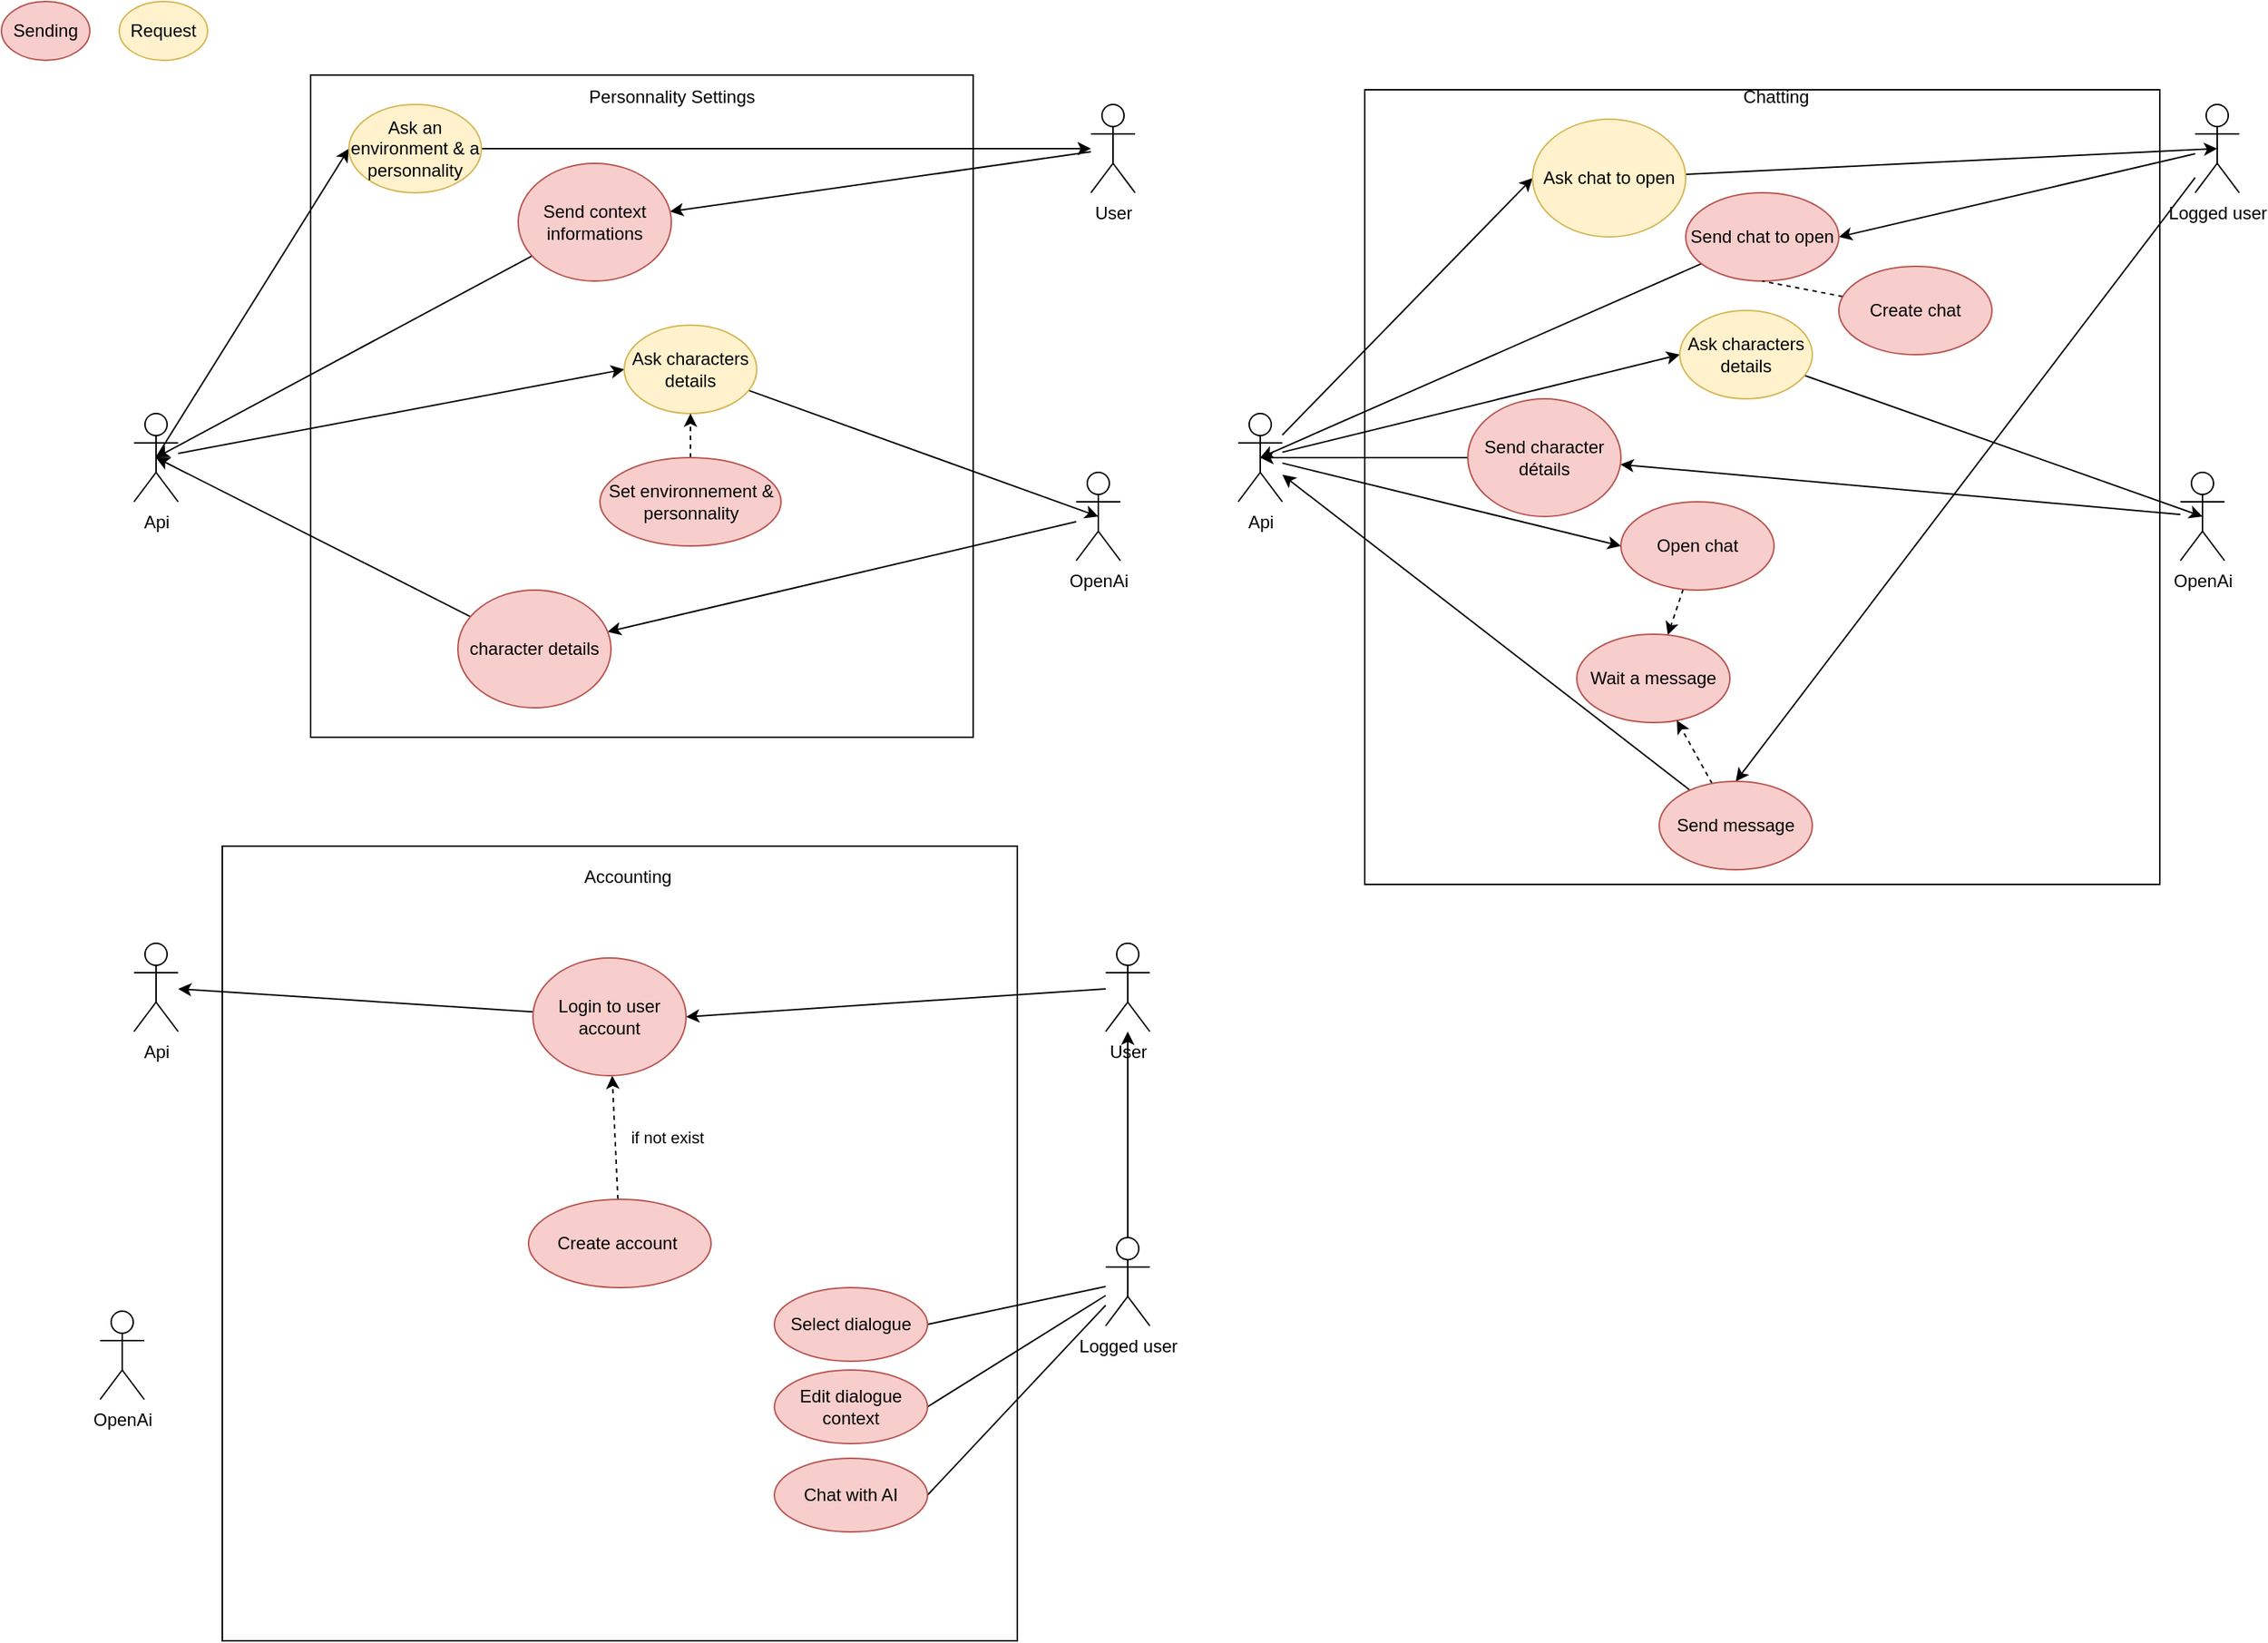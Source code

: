 <mxfile version="20.8.5" type="github" pages="3">
  <diagram id="QrX-EznrX8NcuX-Z5qwo" name="UseCase">
    <mxGraphModel dx="4200" dy="2164" grid="1" gridSize="10" guides="1" tooltips="1" connect="1" arrows="1" fold="1" page="1" pageScale="1" pageWidth="827" pageHeight="1169" math="0" shadow="0">
      <root>
        <mxCell id="0" />
        <mxCell id="1" parent="0" />
        <mxCell id="k7uYUYKEQTDLJ0aiQLSv-1" value="" style="whiteSpace=wrap;html=1;aspect=fixed;" parent="1" vertex="1">
          <mxGeometry x="220" y="60" width="450" height="450" as="geometry" />
        </mxCell>
        <mxCell id="k7uYUYKEQTDLJ0aiQLSv-32" style="edgeStyle=none;rounded=0;orthogonalLoop=1;jettySize=auto;html=1;" parent="1" source="k7uYUYKEQTDLJ0aiQLSv-2" target="k7uYUYKEQTDLJ0aiQLSv-31" edge="1">
          <mxGeometry relative="1" as="geometry" />
        </mxCell>
        <mxCell id="k7uYUYKEQTDLJ0aiQLSv-2" value="User" style="shape=umlActor;verticalLabelPosition=bottom;verticalAlign=top;html=1;outlineConnect=0;" parent="1" vertex="1">
          <mxGeometry x="750" y="80" width="30" height="60" as="geometry" />
        </mxCell>
        <mxCell id="k7uYUYKEQTDLJ0aiQLSv-54" style="edgeStyle=none;rounded=0;orthogonalLoop=1;jettySize=auto;html=1;" parent="1" source="k7uYUYKEQTDLJ0aiQLSv-3" target="k7uYUYKEQTDLJ0aiQLSv-35" edge="1">
          <mxGeometry relative="1" as="geometry" />
        </mxCell>
        <mxCell id="k7uYUYKEQTDLJ0aiQLSv-3" value="OpenAi" style="shape=umlActor;verticalLabelPosition=bottom;verticalAlign=top;html=1;outlineConnect=0;" parent="1" vertex="1">
          <mxGeometry x="740" y="330" width="30" height="60" as="geometry" />
        </mxCell>
        <mxCell id="k7uYUYKEQTDLJ0aiQLSv-8" style="rounded=0;orthogonalLoop=1;jettySize=auto;html=1;exitX=0.5;exitY=0.5;exitDx=0;exitDy=0;exitPerimeter=0;entryX=0;entryY=0.5;entryDx=0;entryDy=0;" parent="1" source="k7uYUYKEQTDLJ0aiQLSv-4" target="k7uYUYKEQTDLJ0aiQLSv-7" edge="1">
          <mxGeometry relative="1" as="geometry" />
        </mxCell>
        <mxCell id="k7uYUYKEQTDLJ0aiQLSv-44" style="edgeStyle=none;rounded=0;orthogonalLoop=1;jettySize=auto;html=1;entryX=0;entryY=0.5;entryDx=0;entryDy=0;" parent="1" source="k7uYUYKEQTDLJ0aiQLSv-4" target="k7uYUYKEQTDLJ0aiQLSv-43" edge="1">
          <mxGeometry relative="1" as="geometry" />
        </mxCell>
        <mxCell id="k7uYUYKEQTDLJ0aiQLSv-4" value="Api" style="shape=umlActor;verticalLabelPosition=bottom;verticalAlign=top;html=1;outlineConnect=0;" parent="1" vertex="1">
          <mxGeometry x="100" y="290" width="30" height="60" as="geometry" />
        </mxCell>
        <mxCell id="k7uYUYKEQTDLJ0aiQLSv-10" style="rounded=0;orthogonalLoop=1;jettySize=auto;html=1;" parent="1" source="k7uYUYKEQTDLJ0aiQLSv-7" target="k7uYUYKEQTDLJ0aiQLSv-2" edge="1">
          <mxGeometry relative="1" as="geometry" />
        </mxCell>
        <mxCell id="k7uYUYKEQTDLJ0aiQLSv-7" value="&lt;div&gt;Ask an environment &amp;amp; a personnality&lt;/div&gt;" style="ellipse;whiteSpace=wrap;html=1;fillColor=#fff2cc;strokeColor=#d6b656;" parent="1" vertex="1">
          <mxGeometry x="246" y="80" width="90" height="60" as="geometry" />
        </mxCell>
        <mxCell id="k7uYUYKEQTDLJ0aiQLSv-42" style="edgeStyle=none;rounded=0;orthogonalLoop=1;jettySize=auto;html=1;entryX=0.5;entryY=0.5;entryDx=0;entryDy=0;entryPerimeter=0;" parent="1" source="k7uYUYKEQTDLJ0aiQLSv-31" target="k7uYUYKEQTDLJ0aiQLSv-4" edge="1">
          <mxGeometry relative="1" as="geometry" />
        </mxCell>
        <mxCell id="k7uYUYKEQTDLJ0aiQLSv-31" value="&lt;div&gt;Send context informations&lt;/div&gt;" style="ellipse;whiteSpace=wrap;html=1;fillColor=#f8cecc;strokeColor=#b85450;" parent="1" vertex="1">
          <mxGeometry x="361" y="120" width="104" height="80" as="geometry" />
        </mxCell>
        <mxCell id="k7uYUYKEQTDLJ0aiQLSv-55" style="edgeStyle=none;rounded=0;orthogonalLoop=1;jettySize=auto;html=1;entryX=0.5;entryY=0.5;entryDx=0;entryDy=0;entryPerimeter=0;" parent="1" source="k7uYUYKEQTDLJ0aiQLSv-35" target="k7uYUYKEQTDLJ0aiQLSv-4" edge="1">
          <mxGeometry relative="1" as="geometry" />
        </mxCell>
        <mxCell id="k7uYUYKEQTDLJ0aiQLSv-35" value="character details" style="ellipse;whiteSpace=wrap;html=1;fillColor=#f8cecc;strokeColor=#b85450;" parent="1" vertex="1">
          <mxGeometry x="320" y="410" width="104" height="80" as="geometry" />
        </mxCell>
        <mxCell id="k7uYUYKEQTDLJ0aiQLSv-46" style="edgeStyle=none;rounded=0;orthogonalLoop=1;jettySize=auto;html=1;entryX=0.5;entryY=0.5;entryDx=0;entryDy=0;entryPerimeter=0;" parent="1" source="k7uYUYKEQTDLJ0aiQLSv-43" target="k7uYUYKEQTDLJ0aiQLSv-3" edge="1">
          <mxGeometry relative="1" as="geometry" />
        </mxCell>
        <mxCell id="k7uYUYKEQTDLJ0aiQLSv-43" value="Ask characters details" style="ellipse;whiteSpace=wrap;html=1;fillColor=#fff2cc;strokeColor=#d6b656;" parent="1" vertex="1">
          <mxGeometry x="433" y="230" width="90" height="60" as="geometry" />
        </mxCell>
        <mxCell id="k7uYUYKEQTDLJ0aiQLSv-91" style="edgeStyle=none;rounded=0;orthogonalLoop=1;jettySize=auto;html=1;dashed=1;" parent="1" source="k7uYUYKEQTDLJ0aiQLSv-47" target="k7uYUYKEQTDLJ0aiQLSv-43" edge="1">
          <mxGeometry relative="1" as="geometry" />
        </mxCell>
        <mxCell id="k7uYUYKEQTDLJ0aiQLSv-47" value="Set environnement &amp;amp; personnality" style="ellipse;whiteSpace=wrap;html=1;fillColor=#f8cecc;strokeColor=#b85450;" parent="1" vertex="1">
          <mxGeometry x="416.5" y="320" width="123" height="60" as="geometry" />
        </mxCell>
        <mxCell id="k7uYUYKEQTDLJ0aiQLSv-82" value="" style="whiteSpace=wrap;html=1;aspect=fixed;" parent="1" vertex="1">
          <mxGeometry x="160" y="584" width="540" height="540" as="geometry" />
        </mxCell>
        <mxCell id="k7uYUYKEQTDLJ0aiQLSv-83" value="OpenAi" style="shape=umlActor;verticalLabelPosition=bottom;verticalAlign=top;html=1;outlineConnect=0;" parent="1" vertex="1">
          <mxGeometry x="77" y="900" width="30" height="60" as="geometry" />
        </mxCell>
        <mxCell id="k7uYUYKEQTDLJ0aiQLSv-84" value="Api" style="shape=umlActor;verticalLabelPosition=bottom;verticalAlign=top;html=1;outlineConnect=0;" parent="1" vertex="1">
          <mxGeometry x="100" y="650" width="30" height="60" as="geometry" />
        </mxCell>
        <mxCell id="k7uYUYKEQTDLJ0aiQLSv-98" style="edgeStyle=none;rounded=0;orthogonalLoop=1;jettySize=auto;html=1;entryX=1;entryY=0.5;entryDx=0;entryDy=0;" parent="1" source="k7uYUYKEQTDLJ0aiQLSv-86" target="k7uYUYKEQTDLJ0aiQLSv-97" edge="1">
          <mxGeometry relative="1" as="geometry" />
        </mxCell>
        <mxCell id="k7uYUYKEQTDLJ0aiQLSv-86" value="User" style="shape=umlActor;verticalLabelPosition=bottom;verticalAlign=top;html=1;outlineConnect=0;" parent="1" vertex="1">
          <mxGeometry x="760" y="650" width="30" height="60" as="geometry" />
        </mxCell>
        <mxCell id="k7uYUYKEQTDLJ0aiQLSv-87" value="Personnality Settings" style="text;html=1;align=center;verticalAlign=middle;resizable=0;points=[];autosize=1;strokeColor=none;fillColor=none;" parent="1" vertex="1">
          <mxGeometry x="395" y="60" width="140" height="30" as="geometry" />
        </mxCell>
        <mxCell id="k7uYUYKEQTDLJ0aiQLSv-90" value="Accounting" style="text;html=1;align=center;verticalAlign=middle;resizable=0;points=[];autosize=1;strokeColor=none;fillColor=none;" parent="1" vertex="1">
          <mxGeometry x="395" y="590" width="80" height="30" as="geometry" />
        </mxCell>
        <mxCell id="k7uYUYKEQTDLJ0aiQLSv-92" value="Sending" style="ellipse;whiteSpace=wrap;html=1;fillColor=#f8cecc;strokeColor=#b85450;" parent="1" vertex="1">
          <mxGeometry x="10" y="10" width="60" height="40" as="geometry" />
        </mxCell>
        <mxCell id="k7uYUYKEQTDLJ0aiQLSv-93" value="Request" style="ellipse;whiteSpace=wrap;html=1;fillColor=#fff2cc;strokeColor=#d6b656;" parent="1" vertex="1">
          <mxGeometry x="90" y="10" width="60" height="40" as="geometry" />
        </mxCell>
        <mxCell id="k7uYUYKEQTDLJ0aiQLSv-138" style="edgeStyle=none;rounded=0;orthogonalLoop=1;jettySize=auto;html=1;dashed=1;strokeWidth=1;" parent="1" source="k7uYUYKEQTDLJ0aiQLSv-96" target="k7uYUYKEQTDLJ0aiQLSv-97" edge="1">
          <mxGeometry relative="1" as="geometry" />
        </mxCell>
        <mxCell id="k7uYUYKEQTDLJ0aiQLSv-139" value="if not exist" style="edgeLabel;html=1;align=center;verticalAlign=middle;resizable=0;points=[];" parent="k7uYUYKEQTDLJ0aiQLSv-138" vertex="1" connectable="0">
          <mxGeometry x="-0.195" relative="1" as="geometry">
            <mxPoint x="35" y="-8" as="offset" />
          </mxGeometry>
        </mxCell>
        <mxCell id="k7uYUYKEQTDLJ0aiQLSv-96" value="Create account&amp;nbsp;" style="ellipse;whiteSpace=wrap;html=1;fillColor=#f8cecc;strokeColor=#b85450;" parent="1" vertex="1">
          <mxGeometry x="368" y="824" width="124" height="60" as="geometry" />
        </mxCell>
        <mxCell id="k7uYUYKEQTDLJ0aiQLSv-99" style="edgeStyle=none;rounded=0;orthogonalLoop=1;jettySize=auto;html=1;" parent="1" source="k7uYUYKEQTDLJ0aiQLSv-97" target="k7uYUYKEQTDLJ0aiQLSv-84" edge="1">
          <mxGeometry relative="1" as="geometry" />
        </mxCell>
        <mxCell id="k7uYUYKEQTDLJ0aiQLSv-97" value="Login to user account" style="ellipse;whiteSpace=wrap;html=1;fillColor=#f8cecc;strokeColor=#b85450;" parent="1" vertex="1">
          <mxGeometry x="371" y="660" width="104" height="80" as="geometry" />
        </mxCell>
        <mxCell id="k7uYUYKEQTDLJ0aiQLSv-104" style="edgeStyle=none;rounded=0;orthogonalLoop=1;jettySize=auto;html=1;" parent="1" source="k7uYUYKEQTDLJ0aiQLSv-103" target="k7uYUYKEQTDLJ0aiQLSv-86" edge="1">
          <mxGeometry relative="1" as="geometry" />
        </mxCell>
        <mxCell id="k7uYUYKEQTDLJ0aiQLSv-109" style="edgeStyle=none;rounded=0;orthogonalLoop=1;jettySize=auto;html=1;entryX=1;entryY=0.5;entryDx=0;entryDy=0;strokeWidth=1;endArrow=none;endFill=0;" parent="1" source="k7uYUYKEQTDLJ0aiQLSv-103" target="k7uYUYKEQTDLJ0aiQLSv-106" edge="1">
          <mxGeometry relative="1" as="geometry" />
        </mxCell>
        <mxCell id="k7uYUYKEQTDLJ0aiQLSv-110" style="edgeStyle=none;rounded=0;orthogonalLoop=1;jettySize=auto;html=1;entryX=1;entryY=0.5;entryDx=0;entryDy=0;strokeWidth=1;endArrow=none;endFill=0;" parent="1" source="k7uYUYKEQTDLJ0aiQLSv-103" target="k7uYUYKEQTDLJ0aiQLSv-107" edge="1">
          <mxGeometry relative="1" as="geometry" />
        </mxCell>
        <mxCell id="k7uYUYKEQTDLJ0aiQLSv-111" style="edgeStyle=none;rounded=0;orthogonalLoop=1;jettySize=auto;html=1;entryX=1;entryY=0.5;entryDx=0;entryDy=0;strokeWidth=1;endArrow=none;endFill=0;" parent="1" source="k7uYUYKEQTDLJ0aiQLSv-103" target="k7uYUYKEQTDLJ0aiQLSv-108" edge="1">
          <mxGeometry relative="1" as="geometry" />
        </mxCell>
        <mxCell id="k7uYUYKEQTDLJ0aiQLSv-103" value="Logged user" style="shape=umlActor;verticalLabelPosition=bottom;verticalAlign=top;html=1;outlineConnect=0;" parent="1" vertex="1">
          <mxGeometry x="760" y="850" width="30" height="60" as="geometry" />
        </mxCell>
        <mxCell id="k7uYUYKEQTDLJ0aiQLSv-106" value="Select dialogue" style="ellipse;whiteSpace=wrap;html=1;fillColor=#f8cecc;strokeColor=#b85450;" parent="1" vertex="1">
          <mxGeometry x="535" y="884" width="104" height="50" as="geometry" />
        </mxCell>
        <mxCell id="k7uYUYKEQTDLJ0aiQLSv-107" value="Edit dialogue context" style="ellipse;whiteSpace=wrap;html=1;fillColor=#f8cecc;strokeColor=#b85450;" parent="1" vertex="1">
          <mxGeometry x="535" y="940" width="104" height="50" as="geometry" />
        </mxCell>
        <mxCell id="k7uYUYKEQTDLJ0aiQLSv-108" value="Chat with AI" style="ellipse;whiteSpace=wrap;html=1;fillColor=#f8cecc;strokeColor=#b85450;" parent="1" vertex="1">
          <mxGeometry x="535" y="1000" width="104" height="50" as="geometry" />
        </mxCell>
        <mxCell id="k7uYUYKEQTDLJ0aiQLSv-112" value="" style="whiteSpace=wrap;html=1;aspect=fixed;" parent="1" vertex="1">
          <mxGeometry x="936" y="70" width="540" height="540" as="geometry" />
        </mxCell>
        <mxCell id="k7uYUYKEQTDLJ0aiQLSv-135" style="edgeStyle=none;rounded=0;orthogonalLoop=1;jettySize=auto;html=1;entryX=1;entryY=0.5;entryDx=0;entryDy=0;strokeWidth=1;" parent="1" source="k7uYUYKEQTDLJ0aiQLSv-114" target="k7uYUYKEQTDLJ0aiQLSv-133" edge="1">
          <mxGeometry relative="1" as="geometry" />
        </mxCell>
        <mxCell id="k7uYUYKEQTDLJ0aiQLSv-148" style="edgeStyle=none;rounded=0;orthogonalLoop=1;jettySize=auto;html=1;entryX=0.5;entryY=0;entryDx=0;entryDy=0;strokeWidth=1;" parent="1" source="k7uYUYKEQTDLJ0aiQLSv-114" target="k7uYUYKEQTDLJ0aiQLSv-147" edge="1">
          <mxGeometry relative="1" as="geometry" />
        </mxCell>
        <mxCell id="k7uYUYKEQTDLJ0aiQLSv-114" value="Logged user" style="shape=umlActor;verticalLabelPosition=bottom;verticalAlign=top;html=1;outlineConnect=0;" parent="1" vertex="1">
          <mxGeometry x="1500" y="80" width="30" height="60" as="geometry" />
        </mxCell>
        <mxCell id="k7uYUYKEQTDLJ0aiQLSv-115" style="edgeStyle=none;rounded=0;orthogonalLoop=1;jettySize=auto;html=1;" parent="1" source="k7uYUYKEQTDLJ0aiQLSv-116" target="k7uYUYKEQTDLJ0aiQLSv-125" edge="1">
          <mxGeometry relative="1" as="geometry" />
        </mxCell>
        <mxCell id="k7uYUYKEQTDLJ0aiQLSv-116" value="OpenAi" style="shape=umlActor;verticalLabelPosition=bottom;verticalAlign=top;html=1;outlineConnect=0;" parent="1" vertex="1">
          <mxGeometry x="1490" y="330" width="30" height="60" as="geometry" />
        </mxCell>
        <mxCell id="k7uYUYKEQTDLJ0aiQLSv-118" style="edgeStyle=none;rounded=0;orthogonalLoop=1;jettySize=auto;html=1;entryX=0;entryY=0.5;entryDx=0;entryDy=0;" parent="1" source="k7uYUYKEQTDLJ0aiQLSv-119" target="k7uYUYKEQTDLJ0aiQLSv-127" edge="1">
          <mxGeometry relative="1" as="geometry" />
        </mxCell>
        <mxCell id="k7uYUYKEQTDLJ0aiQLSv-131" style="edgeStyle=none;rounded=0;orthogonalLoop=1;jettySize=auto;html=1;entryX=0;entryY=0.5;entryDx=0;entryDy=0;strokeWidth=1;" parent="1" source="k7uYUYKEQTDLJ0aiQLSv-119" target="k7uYUYKEQTDLJ0aiQLSv-123" edge="1">
          <mxGeometry relative="1" as="geometry" />
        </mxCell>
        <mxCell id="k7uYUYKEQTDLJ0aiQLSv-142" style="edgeStyle=none;rounded=0;orthogonalLoop=1;jettySize=auto;html=1;entryX=0;entryY=0.5;entryDx=0;entryDy=0;strokeWidth=1;" parent="1" source="k7uYUYKEQTDLJ0aiQLSv-119" target="k7uYUYKEQTDLJ0aiQLSv-141" edge="1">
          <mxGeometry relative="1" as="geometry" />
        </mxCell>
        <mxCell id="k7uYUYKEQTDLJ0aiQLSv-119" value="Api" style="shape=umlActor;verticalLabelPosition=bottom;verticalAlign=top;html=1;outlineConnect=0;" parent="1" vertex="1">
          <mxGeometry x="850" y="290" width="30" height="60" as="geometry" />
        </mxCell>
        <mxCell id="k7uYUYKEQTDLJ0aiQLSv-132" style="edgeStyle=none;rounded=0;orthogonalLoop=1;jettySize=auto;html=1;entryX=0.5;entryY=0.5;entryDx=0;entryDy=0;entryPerimeter=0;strokeWidth=1;" parent="1" source="k7uYUYKEQTDLJ0aiQLSv-123" target="k7uYUYKEQTDLJ0aiQLSv-114" edge="1">
          <mxGeometry relative="1" as="geometry" />
        </mxCell>
        <mxCell id="k7uYUYKEQTDLJ0aiQLSv-123" value="&lt;div&gt;Ask chat to open&lt;/div&gt;" style="ellipse;whiteSpace=wrap;html=1;fillColor=#fff2cc;strokeColor=#d6b656;" parent="1" vertex="1">
          <mxGeometry x="1050" y="90" width="104" height="80" as="geometry" />
        </mxCell>
        <mxCell id="k7uYUYKEQTDLJ0aiQLSv-124" style="edgeStyle=none;rounded=0;orthogonalLoop=1;jettySize=auto;html=1;entryX=0.5;entryY=0.5;entryDx=0;entryDy=0;entryPerimeter=0;" parent="1" source="k7uYUYKEQTDLJ0aiQLSv-125" target="k7uYUYKEQTDLJ0aiQLSv-119" edge="1">
          <mxGeometry relative="1" as="geometry" />
        </mxCell>
        <mxCell id="k7uYUYKEQTDLJ0aiQLSv-125" value="Send character détails" style="ellipse;whiteSpace=wrap;html=1;fillColor=#f8cecc;strokeColor=#b85450;" parent="1" vertex="1">
          <mxGeometry x="1006" y="280" width="104" height="80" as="geometry" />
        </mxCell>
        <mxCell id="k7uYUYKEQTDLJ0aiQLSv-126" style="edgeStyle=none;rounded=0;orthogonalLoop=1;jettySize=auto;html=1;entryX=0.5;entryY=0.5;entryDx=0;entryDy=0;entryPerimeter=0;" parent="1" source="k7uYUYKEQTDLJ0aiQLSv-127" target="k7uYUYKEQTDLJ0aiQLSv-116" edge="1">
          <mxGeometry relative="1" as="geometry" />
        </mxCell>
        <mxCell id="k7uYUYKEQTDLJ0aiQLSv-127" value="Ask characters details" style="ellipse;whiteSpace=wrap;html=1;fillColor=#fff2cc;strokeColor=#d6b656;" parent="1" vertex="1">
          <mxGeometry x="1150" y="220" width="90" height="60" as="geometry" />
        </mxCell>
        <mxCell id="k7uYUYKEQTDLJ0aiQLSv-130" value="Chatting" style="text;html=1;align=center;verticalAlign=middle;resizable=0;points=[];autosize=1;strokeColor=none;fillColor=none;" parent="1" vertex="1">
          <mxGeometry x="1180" y="60" width="70" height="30" as="geometry" />
        </mxCell>
        <mxCell id="k7uYUYKEQTDLJ0aiQLSv-136" style="edgeStyle=none;rounded=0;orthogonalLoop=1;jettySize=auto;html=1;entryX=0.5;entryY=0.5;entryDx=0;entryDy=0;entryPerimeter=0;strokeWidth=1;" parent="1" source="k7uYUYKEQTDLJ0aiQLSv-133" target="k7uYUYKEQTDLJ0aiQLSv-119" edge="1">
          <mxGeometry relative="1" as="geometry" />
        </mxCell>
        <mxCell id="k7uYUYKEQTDLJ0aiQLSv-133" value="Send chat to open" style="ellipse;whiteSpace=wrap;html=1;fillColor=#f8cecc;strokeColor=#b85450;" parent="1" vertex="1">
          <mxGeometry x="1154" y="140" width="104" height="60" as="geometry" />
        </mxCell>
        <mxCell id="k7uYUYKEQTDLJ0aiQLSv-137" style="edgeStyle=none;rounded=0;orthogonalLoop=1;jettySize=auto;html=1;entryX=0.5;entryY=1;entryDx=0;entryDy=0;strokeWidth=1;dashed=1;endArrow=none;endFill=0;" parent="1" source="k7uYUYKEQTDLJ0aiQLSv-134" target="k7uYUYKEQTDLJ0aiQLSv-133" edge="1">
          <mxGeometry relative="1" as="geometry" />
        </mxCell>
        <mxCell id="k7uYUYKEQTDLJ0aiQLSv-134" value="Create chat" style="ellipse;whiteSpace=wrap;html=1;fillColor=#f8cecc;strokeColor=#b85450;" parent="1" vertex="1">
          <mxGeometry x="1258" y="190" width="104" height="60" as="geometry" />
        </mxCell>
        <mxCell id="k7uYUYKEQTDLJ0aiQLSv-145" value="" style="edgeStyle=none;rounded=0;orthogonalLoop=1;jettySize=auto;html=1;strokeWidth=1;dashed=1;" parent="1" source="k7uYUYKEQTDLJ0aiQLSv-141" target="k7uYUYKEQTDLJ0aiQLSv-143" edge="1">
          <mxGeometry relative="1" as="geometry" />
        </mxCell>
        <mxCell id="k7uYUYKEQTDLJ0aiQLSv-141" value="Open chat" style="ellipse;whiteSpace=wrap;html=1;fillColor=#f8cecc;strokeColor=#b85450;" parent="1" vertex="1">
          <mxGeometry x="1110" y="350" width="104" height="60" as="geometry" />
        </mxCell>
        <mxCell id="k7uYUYKEQTDLJ0aiQLSv-143" value="Wait a message" style="ellipse;whiteSpace=wrap;html=1;fillColor=#f8cecc;strokeColor=#b85450;" parent="1" vertex="1">
          <mxGeometry x="1080" y="440" width="104" height="60" as="geometry" />
        </mxCell>
        <mxCell id="k7uYUYKEQTDLJ0aiQLSv-149" style="edgeStyle=none;rounded=0;orthogonalLoop=1;jettySize=auto;html=1;strokeWidth=1;" parent="1" source="k7uYUYKEQTDLJ0aiQLSv-147" target="k7uYUYKEQTDLJ0aiQLSv-119" edge="1">
          <mxGeometry relative="1" as="geometry" />
        </mxCell>
        <mxCell id="k7uYUYKEQTDLJ0aiQLSv-150" style="edgeStyle=none;rounded=0;orthogonalLoop=1;jettySize=auto;html=1;strokeWidth=1;dashed=1;" parent="1" source="k7uYUYKEQTDLJ0aiQLSv-147" target="k7uYUYKEQTDLJ0aiQLSv-143" edge="1">
          <mxGeometry relative="1" as="geometry" />
        </mxCell>
        <mxCell id="k7uYUYKEQTDLJ0aiQLSv-147" value="Send message" style="ellipse;whiteSpace=wrap;html=1;fillColor=#f8cecc;strokeColor=#b85450;" parent="1" vertex="1">
          <mxGeometry x="1136" y="540" width="104" height="60" as="geometry" />
        </mxCell>
        <mxCell id="k7uYUYKEQTDLJ0aiQLSv-151" style="edgeStyle=none;rounded=0;orthogonalLoop=1;jettySize=auto;html=1;exitX=0.5;exitY=0;exitDx=0;exitDy=0;dashed=1;strokeWidth=1;" parent="1" source="k7uYUYKEQTDLJ0aiQLSv-147" target="k7uYUYKEQTDLJ0aiQLSv-147" edge="1">
          <mxGeometry relative="1" as="geometry" />
        </mxCell>
        <mxCell id="k7uYUYKEQTDLJ0aiQLSv-152" style="edgeStyle=none;rounded=0;orthogonalLoop=1;jettySize=auto;html=1;exitX=0.5;exitY=1;exitDx=0;exitDy=0;dashed=1;strokeWidth=1;endArrow=none;endFill=0;" parent="1" source="k7uYUYKEQTDLJ0aiQLSv-97" target="k7uYUYKEQTDLJ0aiQLSv-97" edge="1">
          <mxGeometry relative="1" as="geometry" />
        </mxCell>
      </root>
    </mxGraphModel>
  </diagram>
  <diagram id="-RU7c4OC5KgXimEVVfSU" name="Class">
    <mxGraphModel dx="1750" dy="902" grid="1" gridSize="10" guides="1" tooltips="1" connect="1" arrows="1" fold="1" page="1" pageScale="1" pageWidth="827" pageHeight="1169" math="0" shadow="0">
      <root>
        <mxCell id="0" />
        <mxCell id="1" parent="0" />
        <mxCell id="kolIQZ4a0cQggph-2vq8-1" style="edgeStyle=orthogonalEdgeStyle;rounded=0;orthogonalLoop=1;jettySize=auto;html=1;entryX=0;entryY=0.5;entryDx=0;entryDy=0;endArrow=none;endFill=0;" edge="1" parent="1" source="kolIQZ4a0cQggph-2vq8-2" target="kolIQZ4a0cQggph-2vq8-15">
          <mxGeometry relative="1" as="geometry" />
        </mxCell>
        <mxCell id="kolIQZ4a0cQggph-2vq8-2" value="Context" style="swimlane;fontStyle=1;align=center;verticalAlign=middle;childLayout=stackLayout;horizontal=1;startSize=29;horizontalStack=0;resizeParent=1;resizeParentMax=0;resizeLast=0;collapsible=0;marginBottom=0;html=1;" vertex="1" parent="1">
          <mxGeometry x="320" y="167.5" width="170" height="95" as="geometry" />
        </mxCell>
        <mxCell id="kolIQZ4a0cQggph-2vq8-3" value="+ Id : int" style="text;html=1;strokeColor=none;fillColor=none;align=left;verticalAlign=middle;spacingLeft=4;spacingRight=4;overflow=hidden;rotatable=0;points=[[0,0.5],[1,0.5]];portConstraint=eastwest;" vertex="1" parent="kolIQZ4a0cQggph-2vq8-2">
          <mxGeometry y="29" width="170" height="25" as="geometry" />
        </mxCell>
        <mxCell id="kolIQZ4a0cQggph-2vq8-4" value="+ method()&lt;br&gt;+ getHistory()" style="text;html=1;strokeColor=default;fillColor=none;align=left;verticalAlign=middle;spacingLeft=4;spacingRight=4;overflow=hidden;rotatable=0;points=[[0,0.5],[1,0.5]];portConstraint=eastwest;" vertex="1" parent="kolIQZ4a0cQggph-2vq8-2">
          <mxGeometry y="54" width="170" height="41" as="geometry" />
        </mxCell>
        <mxCell id="kolIQZ4a0cQggph-2vq8-5" value="Dialogue" style="swimlane;fontStyle=1;align=center;verticalAlign=middle;childLayout=stackLayout;horizontal=1;startSize=29;horizontalStack=0;resizeParent=1;resizeParentMax=0;resizeLast=0;collapsible=0;marginBottom=0;html=1;" vertex="1" parent="1">
          <mxGeometry x="410" y="490" width="140" height="129" as="geometry" />
        </mxCell>
        <mxCell id="kolIQZ4a0cQggph-2vq8-6" value="+ userMsg : str" style="text;html=1;strokeColor=none;fillColor=none;align=left;verticalAlign=middle;spacingLeft=4;spacingRight=4;overflow=hidden;rotatable=0;points=[[0,0.5],[1,0.5]];portConstraint=eastwest;" vertex="1" parent="kolIQZ4a0cQggph-2vq8-5">
          <mxGeometry y="29" width="140" height="25" as="geometry" />
        </mxCell>
        <mxCell id="kolIQZ4a0cQggph-2vq8-7" value="+ aiMsg: str" style="text;html=1;strokeColor=none;fillColor=none;align=left;verticalAlign=middle;spacingLeft=4;spacingRight=4;overflow=hidden;rotatable=0;points=[[0,0.5],[1,0.5]];portConstraint=eastwest;" vertex="1" parent="kolIQZ4a0cQggph-2vq8-5">
          <mxGeometry y="54" width="140" height="25" as="geometry" />
        </mxCell>
        <mxCell id="kolIQZ4a0cQggph-2vq8-8" value="stereotype property 1" style="text;html=1;strokeColor=none;fillColor=none;align=left;verticalAlign=middle;spacingLeft=4;spacingRight=4;overflow=hidden;rotatable=0;points=[[0,0.5],[1,0.5]];portConstraint=eastwest;" vertex="1" parent="kolIQZ4a0cQggph-2vq8-5">
          <mxGeometry y="79" width="140" height="25" as="geometry" />
        </mxCell>
        <mxCell id="kolIQZ4a0cQggph-2vq8-9" value="stereotype property 1" style="text;html=1;strokeColor=default;fillColor=none;align=left;verticalAlign=middle;spacingLeft=4;spacingRight=4;overflow=hidden;rotatable=0;points=[[0,0.5],[1,0.5]];portConstraint=eastwest;" vertex="1" parent="kolIQZ4a0cQggph-2vq8-5">
          <mxGeometry y="104" width="140" height="25" as="geometry" />
        </mxCell>
        <mxCell id="kolIQZ4a0cQggph-2vq8-10" style="edgeStyle=orthogonalEdgeStyle;rounded=0;orthogonalLoop=1;jettySize=auto;html=1;entryX=0;entryY=0.5;entryDx=0;entryDy=0;endArrow=none;endFill=0;" edge="1" parent="1" source="kolIQZ4a0cQggph-2vq8-11" target="kolIQZ4a0cQggph-2vq8-3">
          <mxGeometry relative="1" as="geometry" />
        </mxCell>
        <mxCell id="kolIQZ4a0cQggph-2vq8-11" value="Character" style="swimlane;fontStyle=1;align=center;verticalAlign=middle;childLayout=stackLayout;horizontal=1;startSize=29;horizontalStack=0;resizeParent=1;resizeParentMax=0;resizeLast=0;collapsible=0;marginBottom=0;html=1;" vertex="1" parent="1">
          <mxGeometry x="108" y="30" width="140" height="54" as="geometry" />
        </mxCell>
        <mxCell id="kolIQZ4a0cQggph-2vq8-12" value="+ name : str" style="text;html=1;strokeColor=none;fillColor=none;align=left;verticalAlign=middle;spacingLeft=4;spacingRight=4;overflow=hidden;rotatable=0;points=[[0,0.5],[1,0.5]];portConstraint=eastwest;" vertex="1" parent="kolIQZ4a0cQggph-2vq8-11">
          <mxGeometry y="29" width="140" height="25" as="geometry" />
        </mxCell>
        <mxCell id="5GnD2kiRcE-ZmtlTLCr0-1" style="edgeStyle=orthogonalEdgeStyle;rounded=0;orthogonalLoop=1;jettySize=auto;html=1;entryX=1;entryY=0.5;entryDx=0;entryDy=0;endArrow=none;endFill=0;" edge="1" parent="1" source="kolIQZ4a0cQggph-2vq8-14" target="kolIQZ4a0cQggph-2vq8-34">
          <mxGeometry relative="1" as="geometry" />
        </mxCell>
        <mxCell id="kolIQZ4a0cQggph-2vq8-14" value="Intelligence" style="swimlane;fontStyle=1;align=center;verticalAlign=middle;childLayout=stackLayout;horizontal=1;startSize=29;horizontalStack=0;resizeParent=1;resizeParentMax=0;resizeLast=0;collapsible=0;marginBottom=0;html=1;" vertex="1" parent="1">
          <mxGeometry x="648" y="200" width="140" height="100" as="geometry" />
        </mxCell>
        <mxCell id="kolIQZ4a0cQggph-2vq8-15" value="+ Id : int" style="text;html=1;strokeColor=none;fillColor=none;align=left;verticalAlign=middle;spacingLeft=4;spacingRight=4;overflow=hidden;rotatable=0;points=[[0,0.5],[1,0.5]];portConstraint=eastwest;" vertex="1" parent="kolIQZ4a0cQggph-2vq8-14">
          <mxGeometry y="29" width="140" height="25" as="geometry" />
        </mxCell>
        <mxCell id="kolIQZ4a0cQggph-2vq8-16" value="+ connectToApi()&lt;br&gt;+" style="text;html=1;strokeColor=default;fillColor=default;align=left;verticalAlign=middle;spacingLeft=4;spacingRight=4;overflow=hidden;rotatable=0;points=[[0,0.5],[1,0.5]];portConstraint=eastwest;" vertex="1" parent="kolIQZ4a0cQggph-2vq8-14">
          <mxGeometry y="54" width="140" height="46" as="geometry" />
        </mxCell>
        <mxCell id="kolIQZ4a0cQggph-2vq8-17" value="User" style="swimlane;fontStyle=1;align=center;verticalAlign=middle;childLayout=stackLayout;horizontal=1;startSize=29;horizontalStack=0;resizeParent=1;resizeParentMax=0;resizeLast=0;collapsible=0;marginBottom=0;html=1;" vertex="1" parent="1">
          <mxGeometry x="80" y="389" width="140" height="170" as="geometry" />
        </mxCell>
        <mxCell id="kolIQZ4a0cQggph-2vq8-18" value="- Id : int" style="text;html=1;strokeColor=none;fillColor=none;align=left;verticalAlign=middle;spacingLeft=4;spacingRight=4;overflow=hidden;rotatable=0;points=[[0,0.5],[1,0.5]];portConstraint=eastwest;" vertex="1" parent="kolIQZ4a0cQggph-2vq8-17">
          <mxGeometry y="29" width="140" height="25" as="geometry" />
        </mxCell>
        <mxCell id="kolIQZ4a0cQggph-2vq8-19" value="+ Username: string" style="text;html=1;strokeColor=none;fillColor=none;align=left;verticalAlign=middle;spacingLeft=4;spacingRight=4;overflow=hidden;rotatable=0;points=[[0,0.5],[1,0.5]];portConstraint=eastwest;" vertex="1" parent="kolIQZ4a0cQggph-2vq8-17">
          <mxGeometry y="54" width="140" height="25" as="geometry" />
        </mxCell>
        <mxCell id="kolIQZ4a0cQggph-2vq8-20" value="- Password: string" style="text;html=1;strokeColor=none;fillColor=none;align=left;verticalAlign=middle;spacingLeft=4;spacingRight=4;overflow=hidden;rotatable=0;points=[[0,0.5],[1,0.5]];portConstraint=eastwest;" vertex="1" parent="kolIQZ4a0cQggph-2vq8-17">
          <mxGeometry y="79" width="140" height="25" as="geometry" />
        </mxCell>
        <mxCell id="kolIQZ4a0cQggph-2vq8-21" value="+ createDialogue()&lt;br&gt;+ openDialogue()&lt;br&gt;+ setContext()&lt;br&gt;+ sendMessage()" style="text;html=1;strokeColor=default;fillColor=none;align=left;verticalAlign=middle;spacingLeft=4;spacingRight=4;overflow=hidden;rotatable=0;points=[[0,0.5],[1,0.5]];portConstraint=eastwest;" vertex="1" parent="kolIQZ4a0cQggph-2vq8-17">
          <mxGeometry y="104" width="140" height="66" as="geometry" />
        </mxCell>
        <mxCell id="kolIQZ4a0cQggph-2vq8-22" style="edgeStyle=orthogonalEdgeStyle;rounded=0;orthogonalLoop=1;jettySize=auto;html=1;entryX=0;entryY=0.5;entryDx=0;entryDy=0;endArrow=none;endFill=0;" edge="1" parent="1" source="kolIQZ4a0cQggph-2vq8-20" target="kolIQZ4a0cQggph-2vq8-5">
          <mxGeometry relative="1" as="geometry" />
        </mxCell>
        <mxCell id="kolIQZ4a0cQggph-2vq8-23" value="open" style="edgeLabel;html=1;align=center;verticalAlign=middle;resizable=0;points=[];" vertex="1" connectable="0" parent="kolIQZ4a0cQggph-2vq8-22">
          <mxGeometry x="-0.312" relative="1" as="geometry">
            <mxPoint x="41" as="offset" />
          </mxGeometry>
        </mxCell>
        <mxCell id="kolIQZ4a0cQggph-2vq8-24" value="1" style="edgeLabel;html=1;align=center;verticalAlign=middle;resizable=0;points=[];" vertex="1" connectable="0" parent="kolIQZ4a0cQggph-2vq8-22">
          <mxGeometry x="-0.851" y="-2" relative="1" as="geometry">
            <mxPoint y="8" as="offset" />
          </mxGeometry>
        </mxCell>
        <mxCell id="kolIQZ4a0cQggph-2vq8-25" value="*" style="edgeLabel;html=1;align=center;verticalAlign=middle;resizable=0;points=[];" vertex="1" connectable="0" parent="kolIQZ4a0cQggph-2vq8-22">
          <mxGeometry x="0.851" y="-1" relative="1" as="geometry">
            <mxPoint x="7" y="9" as="offset" />
          </mxGeometry>
        </mxCell>
        <mxCell id="kolIQZ4a0cQggph-2vq8-26" style="edgeStyle=orthogonalEdgeStyle;rounded=0;orthogonalLoop=1;jettySize=auto;html=1;entryX=0.25;entryY=0;entryDx=0;entryDy=0;endArrow=none;endFill=0;" edge="1" parent="1" source="kolIQZ4a0cQggph-2vq8-27" target="kolIQZ4a0cQggph-2vq8-2">
          <mxGeometry relative="1" as="geometry" />
        </mxCell>
        <mxCell id="kolIQZ4a0cQggph-2vq8-27" value="Environement" style="swimlane;fontStyle=1;align=center;verticalAlign=middle;childLayout=stackLayout;horizontal=1;startSize=29;horizontalStack=0;resizeParent=1;resizeParentMax=0;resizeLast=0;collapsible=0;marginBottom=0;html=1;" vertex="1" parent="1">
          <mxGeometry x="298" y="30" width="140" height="79" as="geometry" />
        </mxCell>
        <mxCell id="kolIQZ4a0cQggph-2vq8-28" value="+ id : int" style="text;html=1;strokeColor=none;fillColor=none;align=left;verticalAlign=middle;spacingLeft=4;spacingRight=4;overflow=hidden;rotatable=0;points=[[0,0.5],[1,0.5]];portConstraint=eastwest;" vertex="1" parent="kolIQZ4a0cQggph-2vq8-27">
          <mxGeometry y="29" width="140" height="25" as="geometry" />
        </mxCell>
        <mxCell id="kolIQZ4a0cQggph-2vq8-29" value="+ name : str" style="text;html=1;strokeColor=none;fillColor=none;align=left;verticalAlign=middle;spacingLeft=4;spacingRight=4;overflow=hidden;rotatable=0;points=[[0,0.5],[1,0.5]];portConstraint=eastwest;" vertex="1" parent="kolIQZ4a0cQggph-2vq8-27">
          <mxGeometry y="54" width="140" height="25" as="geometry" />
        </mxCell>
        <mxCell id="kolIQZ4a0cQggph-2vq8-30" style="edgeStyle=orthogonalEdgeStyle;rounded=0;orthogonalLoop=1;jettySize=auto;html=1;entryX=0.75;entryY=0;entryDx=0;entryDy=0;endArrow=none;endFill=0;" edge="1" parent="1" source="kolIQZ4a0cQggph-2vq8-31" target="kolIQZ4a0cQggph-2vq8-2">
          <mxGeometry relative="1" as="geometry" />
        </mxCell>
        <mxCell id="kolIQZ4a0cQggph-2vq8-31" value="History" style="swimlane;fontStyle=1;align=center;verticalAlign=middle;childLayout=stackLayout;horizontal=1;startSize=29;horizontalStack=0;resizeParent=1;resizeParentMax=0;resizeLast=0;collapsible=0;marginBottom=0;html=1;" vertex="1" parent="1">
          <mxGeometry x="490" y="30" width="140" height="54" as="geometry" />
        </mxCell>
        <mxCell id="kolIQZ4a0cQggph-2vq8-32" value="+ messages: str" style="text;html=1;strokeColor=none;fillColor=none;align=left;verticalAlign=middle;spacingLeft=4;spacingRight=4;overflow=hidden;rotatable=0;points=[[0,0.5],[1,0.5]];portConstraint=eastwest;" vertex="1" parent="kolIQZ4a0cQggph-2vq8-31">
          <mxGeometry y="29" width="140" height="25" as="geometry" />
        </mxCell>
        <mxCell id="kolIQZ4a0cQggph-2vq8-33" value="Message" style="swimlane;fontStyle=1;align=center;verticalAlign=middle;childLayout=stackLayout;horizontal=1;startSize=29;horizontalStack=0;resizeParent=1;resizeParentMax=0;resizeLast=0;collapsible=0;marginBottom=0;html=1;" vertex="1" parent="1">
          <mxGeometry x="600" y="515" width="140" height="79" as="geometry" />
        </mxCell>
        <mxCell id="kolIQZ4a0cQggph-2vq8-34" value="+ :Dialogue" style="text;html=1;strokeColor=none;fillColor=none;align=left;verticalAlign=middle;spacingLeft=4;spacingRight=4;overflow=hidden;rotatable=0;points=[[0,0.5],[1,0.5]];portConstraint=eastwest;" vertex="1" parent="kolIQZ4a0cQggph-2vq8-33">
          <mxGeometry y="29" width="140" height="25" as="geometry" />
        </mxCell>
        <mxCell id="kolIQZ4a0cQggph-2vq8-35" value="+ readDialogue()" style="text;html=1;strokeColor=default;fillColor=none;align=left;verticalAlign=middle;spacingLeft=4;spacingRight=4;overflow=hidden;rotatable=0;points=[[0,0.5],[1,0.5]];portConstraint=eastwest;" vertex="1" parent="kolIQZ4a0cQggph-2vq8-33">
          <mxGeometry y="54" width="140" height="25" as="geometry" />
        </mxCell>
        <mxCell id="5GnD2kiRcE-ZmtlTLCr0-2" style="edgeStyle=orthogonalEdgeStyle;rounded=0;orthogonalLoop=1;jettySize=auto;html=1;exitX=0;exitY=0.5;exitDx=0;exitDy=0;entryX=1;entryY=0.5;entryDx=0;entryDy=0;endArrow=none;endFill=0;" edge="1" parent="1" source="kolIQZ4a0cQggph-2vq8-34" target="kolIQZ4a0cQggph-2vq8-7">
          <mxGeometry relative="1" as="geometry" />
        </mxCell>
      </root>
    </mxGraphModel>
  </diagram>
  <diagram id="HGP0Nb6uy2wvjcCNEJVO" name="Sequence">
    <mxGraphModel dx="1050" dy="541" grid="1" gridSize="10" guides="1" tooltips="1" connect="1" arrows="1" fold="1" page="1" pageScale="1" pageWidth="827" pageHeight="1169" math="0" shadow="0">
      <root>
        <mxCell id="0" />
        <mxCell id="1" parent="0" />
      </root>
    </mxGraphModel>
  </diagram>
</mxfile>
